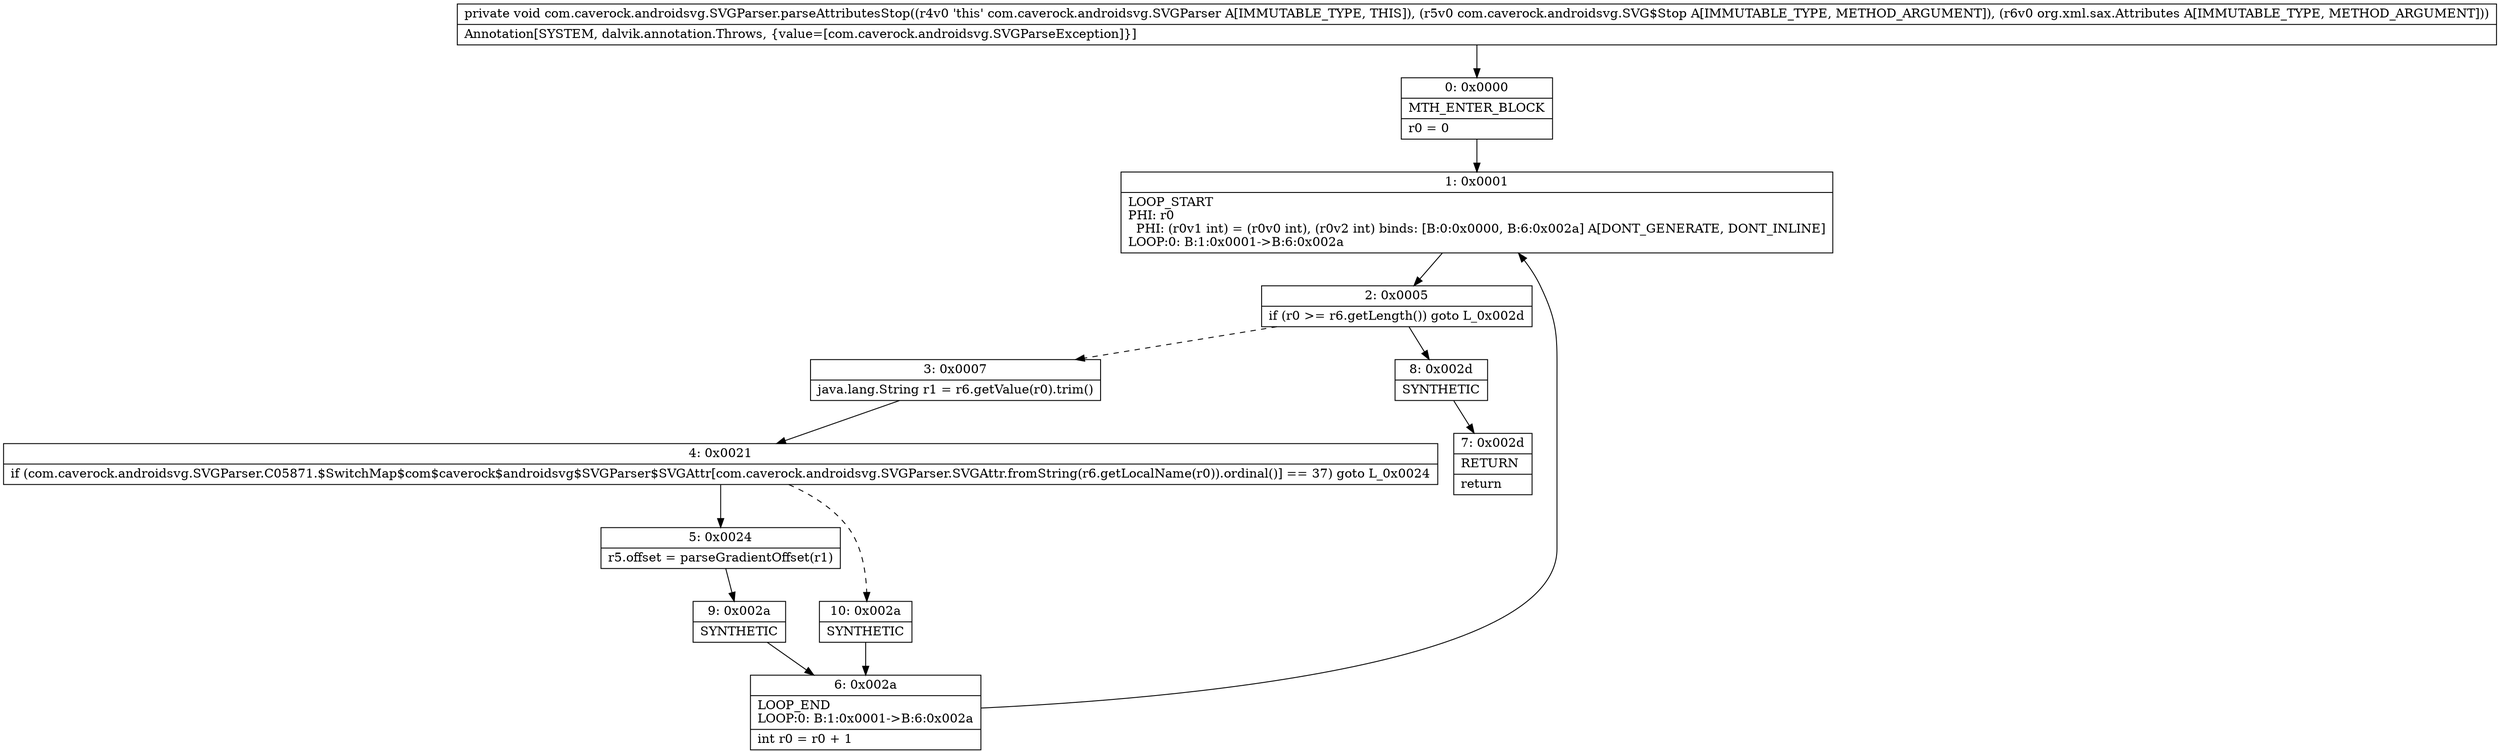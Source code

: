 digraph "CFG forcom.caverock.androidsvg.SVGParser.parseAttributesStop(Lcom\/caverock\/androidsvg\/SVG$Stop;Lorg\/xml\/sax\/Attributes;)V" {
Node_0 [shape=record,label="{0\:\ 0x0000|MTH_ENTER_BLOCK\l|r0 = 0\l}"];
Node_1 [shape=record,label="{1\:\ 0x0001|LOOP_START\lPHI: r0 \l  PHI: (r0v1 int) = (r0v0 int), (r0v2 int) binds: [B:0:0x0000, B:6:0x002a] A[DONT_GENERATE, DONT_INLINE]\lLOOP:0: B:1:0x0001\-\>B:6:0x002a\l}"];
Node_2 [shape=record,label="{2\:\ 0x0005|if (r0 \>= r6.getLength()) goto L_0x002d\l}"];
Node_3 [shape=record,label="{3\:\ 0x0007|java.lang.String r1 = r6.getValue(r0).trim()\l}"];
Node_4 [shape=record,label="{4\:\ 0x0021|if (com.caverock.androidsvg.SVGParser.C05871.$SwitchMap$com$caverock$androidsvg$SVGParser$SVGAttr[com.caverock.androidsvg.SVGParser.SVGAttr.fromString(r6.getLocalName(r0)).ordinal()] == 37) goto L_0x0024\l}"];
Node_5 [shape=record,label="{5\:\ 0x0024|r5.offset = parseGradientOffset(r1)\l}"];
Node_6 [shape=record,label="{6\:\ 0x002a|LOOP_END\lLOOP:0: B:1:0x0001\-\>B:6:0x002a\l|int r0 = r0 + 1\l}"];
Node_7 [shape=record,label="{7\:\ 0x002d|RETURN\l|return\l}"];
Node_8 [shape=record,label="{8\:\ 0x002d|SYNTHETIC\l}"];
Node_9 [shape=record,label="{9\:\ 0x002a|SYNTHETIC\l}"];
Node_10 [shape=record,label="{10\:\ 0x002a|SYNTHETIC\l}"];
MethodNode[shape=record,label="{private void com.caverock.androidsvg.SVGParser.parseAttributesStop((r4v0 'this' com.caverock.androidsvg.SVGParser A[IMMUTABLE_TYPE, THIS]), (r5v0 com.caverock.androidsvg.SVG$Stop A[IMMUTABLE_TYPE, METHOD_ARGUMENT]), (r6v0 org.xml.sax.Attributes A[IMMUTABLE_TYPE, METHOD_ARGUMENT]))  | Annotation[SYSTEM, dalvik.annotation.Throws, \{value=[com.caverock.androidsvg.SVGParseException]\}]\l}"];
MethodNode -> Node_0;
Node_0 -> Node_1;
Node_1 -> Node_2;
Node_2 -> Node_3[style=dashed];
Node_2 -> Node_8;
Node_3 -> Node_4;
Node_4 -> Node_5;
Node_4 -> Node_10[style=dashed];
Node_5 -> Node_9;
Node_6 -> Node_1;
Node_8 -> Node_7;
Node_9 -> Node_6;
Node_10 -> Node_6;
}

